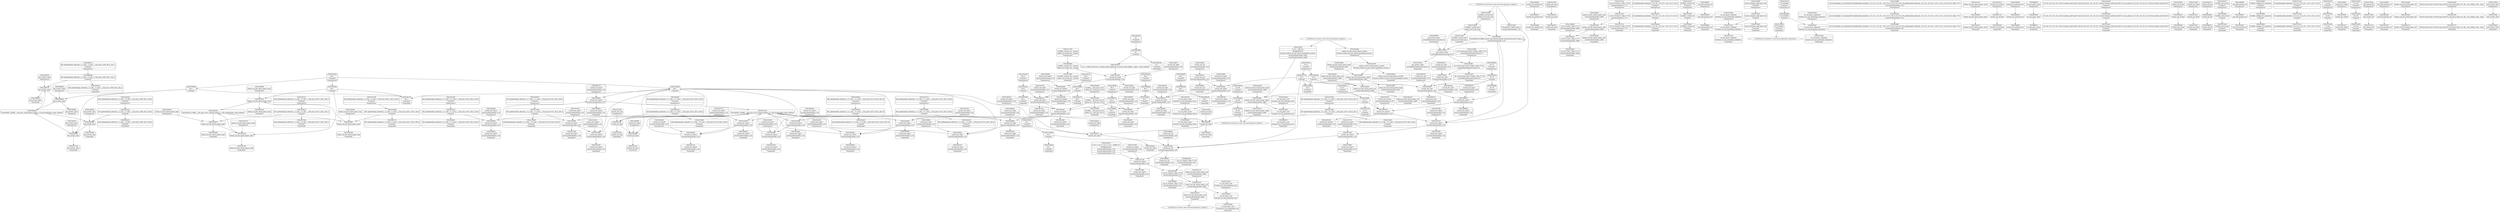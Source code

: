 digraph {
	CE0x5398770 [shape=record,shape=Mrecord,label="{CE0x5398770|get_current:_tmp2}"]
	CE0x536b8e0 [shape=record,shape=Mrecord,label="{CE0x536b8e0|current_sid:_tmp16|security/selinux/hooks.c,218|*SummSink*}"]
	CE0x534d0b0 [shape=record,shape=Mrecord,label="{CE0x534d0b0|GLOBAL:_current_sid.__warned|Global_var:current_sid.__warned}"]
	CE0x5366f10 [shape=record,shape=Mrecord,label="{CE0x5366f10|current_sid:_land.lhs.true}"]
	CE0x5352180 [shape=record,shape=Mrecord,label="{CE0x5352180|current_sid:_entry|*SummSource*}"]
	CE0x5370a10 [shape=record,shape=Mrecord,label="{CE0x5370a10|_ret_%struct.task_struct*_%tmp4,_!dbg_!27714|./arch/x86/include/asm/current.h,14|*SummSink*}"]
	CE0x534a610 [shape=record,shape=Mrecord,label="{CE0x534a610|selinux_tun_dev_attach_queue:_tmp2}"]
	CE0x534acd0 [shape=record,shape=Mrecord,label="{CE0x534acd0|selinux_tun_dev_attach_queue:_call1|security/selinux/hooks.c,4669|*SummSink*}"]
	CE0x53672d0 [shape=record,shape=Mrecord,label="{CE0x53672d0|current_sid:_tmp9|security/selinux/hooks.c,218|*SummSink*}"]
	CE0x537c3a0 [shape=record,shape=Mrecord,label="{CE0x537c3a0|_ret_i32_%retval.0,_!dbg_!27728|security/selinux/avc.c,775}"]
	CE0x5370380 [shape=record,shape=Mrecord,label="{CE0x5370380|current_sid:_call4|security/selinux/hooks.c,218}"]
	CE0x535fa10 [shape=record,shape=Mrecord,label="{CE0x535fa10|i8*_getelementptr_inbounds_(_25_x_i8_,_25_x_i8_*_.str3,_i32_0,_i32_0)|*Constant*}"]
	CE0x5342c60 [shape=record,shape=Mrecord,label="{CE0x5342c60|GLOBAL:_current_sid|*Constant*}"]
	CE0x534aea0 [shape=record,shape=Mrecord,label="{CE0x534aea0|current_sid:_tmp10|security/selinux/hooks.c,218}"]
	CE0x5380d10 [shape=record,shape=Mrecord,label="{CE0x5380d10|avc_has_perm:_tclass|Function::avc_has_perm&Arg::tclass::|*SummSink*}"]
	CE0x535e9a0 [shape=record,shape=Mrecord,label="{CE0x535e9a0|current_sid:_tobool|security/selinux/hooks.c,218|*SummSource*}"]
	CE0x53b8c10 [shape=record,shape=Mrecord,label="{CE0x53b8c10|i64*_getelementptr_inbounds_(_2_x_i64_,_2_x_i64_*___llvm_gcov_ctr98,_i64_0,_i64_1)|*Constant*|*SummSource*}"]
	CE0x535ba60 [shape=record,shape=Mrecord,label="{CE0x535ba60|i64*_getelementptr_inbounds_(_11_x_i64_,_11_x_i64_*___llvm_gcov_ctr125,_i64_0,_i64_10)|*Constant*|*SummSource*}"]
	CE0x5396f30 [shape=record,shape=Mrecord,label="{CE0x5396f30|_call_void_mcount()_#3|*SummSource*}"]
	CE0x5344400 [shape=record,shape=Mrecord,label="{CE0x5344400|selinux_tun_dev_attach_queue:_sid|security/selinux/hooks.c,4669}"]
	CE0x53727d0 [shape=record,shape=Mrecord,label="{CE0x53727d0|get_current:_tmp1|*SummSink*}"]
	CE0x5398850 [shape=record,shape=Mrecord,label="{CE0x5398850|get_current:_tmp2|*SummSink*}"]
	CE0x5345460 [shape=record,shape=Mrecord,label="{CE0x5345460|selinux_tun_dev_attach_queue:_tmp4|security/selinux/hooks.c,4667}"]
	CE0x5345600 [shape=record,shape=Mrecord,label="{CE0x5345600|i64*_getelementptr_inbounds_(_11_x_i64_,_11_x_i64_*___llvm_gcov_ctr125,_i64_0,_i64_0)|*Constant*|*SummSink*}"]
	CE0x537fbc0 [shape=record,shape=Mrecord,label="{CE0x537fbc0|%struct.common_audit_data*_null|*Constant*}"]
	CE0x534edd0 [shape=record,shape=Mrecord,label="{CE0x534edd0|current_sid:_tmp13|security/selinux/hooks.c,218}"]
	CE0x53bc030 [shape=record,shape=Mrecord,label="{CE0x53bc030|get_current:_tmp|*SummSource*}"]
	CE0x534abf0 [shape=record,shape=Mrecord,label="{CE0x534abf0|selinux_tun_dev_attach_queue:_call1|security/selinux/hooks.c,4669|*SummSource*}"]
	CE0x5376e20 [shape=record,shape=Mrecord,label="{CE0x5376e20|i32_1|*Constant*|*SummSink*}"]
	"CONST[source:0(mediator),value:2(dynamic)][purpose:{object}]"
	CE0x535c2a0 [shape=record,shape=Mrecord,label="{CE0x535c2a0|current_sid:_tmp20|security/selinux/hooks.c,218|*SummSink*}"]
	CE0x5346d50 [shape=record,shape=Mrecord,label="{CE0x5346d50|current_sid:_tmp12|security/selinux/hooks.c,218|*SummSink*}"]
	CE0x537fa70 [shape=record,shape=Mrecord,label="{CE0x537fa70|i32_4194304|*Constant*|*SummSource*}"]
	CE0x534fc90 [shape=record,shape=Mrecord,label="{CE0x534fc90|get_current:_tmp1}"]
	CE0x534dff0 [shape=record,shape=Mrecord,label="{CE0x534dff0|_call_void_lockdep_rcu_suspicious(i8*_getelementptr_inbounds_(_25_x_i8_,_25_x_i8_*_.str3,_i32_0,_i32_0),_i32_218,_i8*_getelementptr_inbounds_(_45_x_i8_,_45_x_i8_*_.str12,_i32_0,_i32_0))_#10,_!dbg_!27727|security/selinux/hooks.c,218|*SummSink*}"]
	CE0x534ee40 [shape=record,shape=Mrecord,label="{CE0x534ee40|current_sid:_tmp13|security/selinux/hooks.c,218|*SummSource*}"]
	CE0x5340b00 [shape=record,shape=Mrecord,label="{CE0x5340b00|selinux_tun_dev_attach_queue:_entry}"]
	CE0x53664e0 [shape=record,shape=Mrecord,label="{CE0x53664e0|i64_2|*Constant*}"]
	CE0x53500b0 [shape=record,shape=Mrecord,label="{CE0x53500b0|get_current:_tmp|*SummSink*}"]
	CE0x5362b20 [shape=record,shape=Mrecord,label="{CE0x5362b20|i8_1|*Constant*|*SummSource*}"]
	CE0x534a950 [shape=record,shape=Mrecord,label="{CE0x534a950|current_sid:_tmp8|security/selinux/hooks.c,218|*SummSink*}"]
	CE0x53830d0 [shape=record,shape=Mrecord,label="{CE0x53830d0|current_sid:_do.body|*SummSink*}"]
	CE0x5360c90 [shape=record,shape=Mrecord,label="{CE0x5360c90|current_sid:_tobool1|security/selinux/hooks.c,218|*SummSink*}"]
	CE0x536a2c0 [shape=record,shape=Mrecord,label="{CE0x536a2c0|i64_4|*Constant*}"]
	"CONST[source:2(external),value:2(dynamic)][purpose:{subject}]"
	CE0x534e740 [shape=record,shape=Mrecord,label="{CE0x534e740|selinux_tun_dev_attach_queue:_tmp3|*SummSource*}"]
	"CONST[source:1(input),value:2(dynamic)][purpose:{subject}]"
	CE0x5348d40 [shape=record,shape=Mrecord,label="{CE0x5348d40|current_sid:_tmp15|security/selinux/hooks.c,218}"]
	CE0x5366d50 [shape=record,shape=Mrecord,label="{CE0x5366d50|current_sid:_land.lhs.true2|*SummSource*}"]
	CE0x5344c40 [shape=record,shape=Mrecord,label="{CE0x5344c40|COLLAPSED:_GCMRE___llvm_gcov_ctr411_internal_global_2_x_i64_zeroinitializer:_elem_0:default:}"]
	CE0x535dea0 [shape=record,shape=Mrecord,label="{CE0x535dea0|i8*_getelementptr_inbounds_(_25_x_i8_,_25_x_i8_*_.str3,_i32_0,_i32_0)|*Constant*|*SummSink*}"]
	CE0x6ffe600 [shape=record,shape=Mrecord,label="{CE0x6ffe600|avc_has_perm:_entry|*SummSource*}"]
	"CONST[source:1(input),value:2(dynamic)][purpose:{object}]"
	CE0x536ed00 [shape=record,shape=Mrecord,label="{CE0x536ed00|current_sid:_tmp4|security/selinux/hooks.c,218|*SummSink*}"]
	CE0x534ac60 [shape=record,shape=Mrecord,label="{CE0x534ac60|i32_(i32,_i32,_i16,_i32,_%struct.common_audit_data*)*_bitcast_(i32_(i32,_i32,_i16,_i32,_%struct.common_audit_data.495*)*_avc_has_perm_to_i32_(i32,_i32,_i16,_i32,_%struct.common_audit_data*)*)|*Constant*}"]
	CE0x5383010 [shape=record,shape=Mrecord,label="{CE0x5383010|current_sid:_do.body|*SummSource*}"]
	CE0x536fe60 [shape=record,shape=Mrecord,label="{CE0x536fe60|current_sid:_tmp5|security/selinux/hooks.c,218}"]
	CE0x5347d30 [shape=record,shape=Mrecord,label="{CE0x5347d30|current_sid:_tmp|*SummSource*}"]
	CE0x536ea80 [shape=record,shape=Mrecord,label="{CE0x536ea80|i64_2|*Constant*|*SummSource*}"]
	CE0x5369740 [shape=record,shape=Mrecord,label="{CE0x5369740|current_sid:_cred|security/selinux/hooks.c,218|*SummSource*}"]
	CE0x5384220 [shape=record,shape=Mrecord,label="{CE0x5384220|current_sid:_do.end}"]
	CE0x5350520 [shape=record,shape=Mrecord,label="{CE0x5350520|i64*_getelementptr_inbounds_(_2_x_i64_,_2_x_i64_*___llvm_gcov_ctr98,_i64_0,_i64_1)|*Constant*|*SummSink*}"]
	CE0x5371f50 [shape=record,shape=Mrecord,label="{CE0x5371f50|current_sid:_if.end|*SummSink*}"]
	CE0x5368e80 [shape=record,shape=Mrecord,label="{CE0x5368e80|get_current:_tmp3}"]
	CE0x536a1c0 [shape=record,shape=Mrecord,label="{CE0x536a1c0|i64_5|*Constant*|*SummSource*}"]
	CE0x5347390 [shape=record,shape=Mrecord,label="{CE0x5347390|i64*_getelementptr_inbounds_(_2_x_i64_,_2_x_i64_*___llvm_gcov_ctr411,_i64_0,_i64_0)|*Constant*|*SummSource*}"]
	CE0x5355510 [shape=record,shape=Mrecord,label="{CE0x5355510|i64*_getelementptr_inbounds_(_11_x_i64_,_11_x_i64_*___llvm_gcov_ctr125,_i64_0,_i64_8)|*Constant*}"]
	CE0x536b640 [shape=record,shape=Mrecord,label="{CE0x536b640|current_sid:_tmp16|security/selinux/hooks.c,218}"]
	CE0x5370900 [shape=record,shape=Mrecord,label="{CE0x5370900|_ret_%struct.task_struct*_%tmp4,_!dbg_!27714|./arch/x86/include/asm/current.h,14}"]
	CE0x53637d0 [shape=record,shape=Mrecord,label="{CE0x53637d0|current_sid:_tmp11|security/selinux/hooks.c,218|*SummSource*}"]
	CE0x53bbe40 [shape=record,shape=Mrecord,label="{CE0x53bbe40|COLLAPSED:_GCMRE___llvm_gcov_ctr98_internal_global_2_x_i64_zeroinitializer:_elem_0:default:}"]
	CE0x536b410 [shape=record,shape=Mrecord,label="{CE0x536b410|i8*_getelementptr_inbounds_(_25_x_i8_,_25_x_i8_*_.str3,_i32_0,_i32_0)|*Constant*|*SummSource*}"]
	CE0x5371ee0 [shape=record,shape=Mrecord,label="{CE0x5371ee0|current_sid:_if.end|*SummSource*}"]
	CE0x5347110 [shape=record,shape=Mrecord,label="{CE0x5347110|i64*_getelementptr_inbounds_(_11_x_i64_,_11_x_i64_*___llvm_gcov_ctr125,_i64_0,_i64_6)|*Constant*|*SummSource*}"]
	CE0x534b020 [shape=record,shape=Mrecord,label="{CE0x534b020|current_sid:_tmp10|security/selinux/hooks.c,218|*SummSource*}"]
	CE0x5355f30 [shape=record,shape=Mrecord,label="{CE0x5355f30|i64*_getelementptr_inbounds_(_11_x_i64_,_11_x_i64_*___llvm_gcov_ctr125,_i64_0,_i64_1)|*Constant*|*SummSink*}"]
	CE0x537d690 [shape=record,shape=Mrecord,label="{CE0x537d690|%struct.common_audit_data*_null|*Constant*|*SummSource*}"]
	CE0x5364620 [shape=record,shape=Mrecord,label="{CE0x5364620|current_sid:_bb|*SummSink*}"]
	CE0x5370440 [shape=record,shape=Mrecord,label="{CE0x5370440|GLOBAL:_get_current|*Constant*|*SummSink*}"]
	CE0x53610c0 [shape=record,shape=Mrecord,label="{CE0x53610c0|_call_void_mcount()_#3|*SummSink*}"]
	CE0x5356c50 [shape=record,shape=Mrecord,label="{CE0x5356c50|current_sid:_tmp6|security/selinux/hooks.c,218|*SummSink*}"]
	CE0x535f8d0 [shape=record,shape=Mrecord,label="{CE0x535f8d0|GLOBAL:_lockdep_rcu_suspicious|*Constant*|*SummSource*}"]
	CE0x535b460 [shape=record,shape=Mrecord,label="{CE0x535b460|GLOBAL:___llvm_gcov_ctr125|Global_var:__llvm_gcov_ctr125|*SummSource*}"]
	CE0x536abf0 [shape=record,shape=Mrecord,label="{CE0x536abf0|GLOBAL:_get_current|*Constant*}"]
	CE0x53476e0 [shape=record,shape=Mrecord,label="{CE0x53476e0|i64*_getelementptr_inbounds_(_2_x_i64_,_2_x_i64_*___llvm_gcov_ctr411,_i64_0,_i64_1)|*Constant*|*SummSink*}"]
	CE0x5350d70 [shape=record,shape=Mrecord,label="{CE0x5350d70|i64*_getelementptr_inbounds_(_11_x_i64_,_11_x_i64_*___llvm_gcov_ctr125,_i64_0,_i64_9)|*Constant*|*SummSource*}"]
	CE0x533df00 [shape=record,shape=Mrecord,label="{CE0x533df00|selinux_tun_dev_attach_queue:_tmp}"]
	CE0x5371da0 [shape=record,shape=Mrecord,label="{CE0x5371da0|GLOBAL:_current_task|Global_var:current_task|*SummSink*}"]
	CE0x5343380 [shape=record,shape=Mrecord,label="{CE0x5343380|selinux_tun_dev_attach_queue:_tmp|*SummSink*}"]
	CE0x534b420 [shape=record,shape=Mrecord,label="{CE0x534b420|_ret_i32_%call1,_!dbg_!27717|security/selinux/hooks.c,4669}"]
	CE0x5347a50 [shape=record,shape=Mrecord,label="{CE0x5347a50|selinux_tun_dev_attach_queue:_entry|*SummSource*}"]
	CE0x534c5f0 [shape=record,shape=Mrecord,label="{CE0x534c5f0|0:_i32,_:_CRE_0,4_|*MultipleSource*|Function::selinux_tun_dev_attach_queue&Arg::security::|security/selinux/hooks.c,4667|security/selinux/hooks.c,4669}"]
	CE0x535e8e0 [shape=record,shape=Mrecord,label="{CE0x535e8e0|current_sid:_call|security/selinux/hooks.c,218|*SummSource*}"]
	CE0x5356f40 [shape=record,shape=Mrecord,label="{CE0x5356f40|current_sid:_tmp7|security/selinux/hooks.c,218|*SummSource*}"]
	CE0x535be90 [shape=record,shape=Mrecord,label="{CE0x535be90|current_sid:_tmp20|security/selinux/hooks.c,218|*SummSource*}"]
	CE0x5368ef0 [shape=record,shape=Mrecord,label="{CE0x5368ef0|get_current:_tmp3|*SummSource*}"]
	CE0x5344da0 [shape=record,shape=Mrecord,label="{CE0x5344da0|selinux_tun_dev_attach_queue:_tmp5|security/selinux/hooks.c,4669|*SummSource*}"]
	CE0x5353b90 [shape=record,shape=Mrecord,label="{CE0x5353b90|current_sid:_tmp18|security/selinux/hooks.c,218}"]
	CE0x53448d0 [shape=record,shape=Mrecord,label="{CE0x53448d0|selinux_tun_dev_attach_queue:_tmp1|*SummSource*}"]
	CE0x534eaf0 [shape=record,shape=Mrecord,label="{CE0x534eaf0|i64*_getelementptr_inbounds_(_11_x_i64_,_11_x_i64_*___llvm_gcov_ctr125,_i64_0,_i64_0)|*Constant*|*SummSource*}"]
	CE0x5362c90 [shape=record,shape=Mrecord,label="{CE0x5362c90|i8_1|*Constant*|*SummSink*}"]
	CE0x5355cc0 [shape=record,shape=Mrecord,label="{CE0x5355cc0|current_sid:_tmp1|*SummSink*}"]
	CE0x5372aa0 [shape=record,shape=Mrecord,label="{CE0x5372aa0|i8*_getelementptr_inbounds_(_45_x_i8_,_45_x_i8_*_.str12,_i32_0,_i32_0)|*Constant*|*SummSource*}"]
	CE0x535ab70 [shape=record,shape=Mrecord,label="{CE0x535ab70|current_sid:_tmp8|security/selinux/hooks.c,218|*SummSource*}"]
	CE0x534b220 [shape=record,shape=Mrecord,label="{CE0x534b220|selinux_tun_dev_attach_queue:_sid|security/selinux/hooks.c,4669|*SummSink*}"]
	CE0x5342710 [shape=record,shape=Mrecord,label="{CE0x5342710|i64*_getelementptr_inbounds_(_2_x_i64_,_2_x_i64_*___llvm_gcov_ctr411,_i64_0,_i64_0)|*Constant*|*SummSink*}"]
	CE0x5355360 [shape=record,shape=Mrecord,label="{CE0x5355360|i1_true|*Constant*|*SummSink*}"]
	CE0x537c410 [shape=record,shape=Mrecord,label="{CE0x537c410|avc_has_perm:_auditdata|Function::avc_has_perm&Arg::auditdata::}"]
	CE0x534c8d0 [shape=record,shape=Mrecord,label="{CE0x534c8d0|current_sid:_tmp10|security/selinux/hooks.c,218|*SummSink*}"]
	CE0x5344140 [shape=record,shape=Mrecord,label="{CE0x5344140|selinux_tun_dev_attach_queue:_tmp1|*SummSink*}"]
	CE0x535f960 [shape=record,shape=Mrecord,label="{CE0x535f960|GLOBAL:_lockdep_rcu_suspicious|*Constant*|*SummSink*}"]
	CE0x533d430 [shape=record,shape=Mrecord,label="{CE0x533d430|i32_0|*Constant*|*SummSink*}"]
	CE0x53458d0 [shape=record,shape=Mrecord,label="{CE0x53458d0|current_sid:_tmp1}"]
	CE0x537d5b0 [shape=record,shape=Mrecord,label="{CE0x537d5b0|avc_has_perm:_requested|Function::avc_has_perm&Arg::requested::|*SummSink*}"]
	CE0x5366400 [shape=record,shape=Mrecord,label="{CE0x5366400|i64_3|*Constant*|*SummSource*}"]
	CE0x534b490 [shape=record,shape=Mrecord,label="{CE0x534b490|_ret_i32_%call1,_!dbg_!27717|security/selinux/hooks.c,4669|*SummSource*}"]
	CE0x5360a80 [shape=record,shape=Mrecord,label="{CE0x5360a80|current_sid:_tobool1|security/selinux/hooks.c,218}"]
	CE0x5365230 [shape=record,shape=Mrecord,label="{CE0x5365230|current_sid:_security|security/selinux/hooks.c,218}"]
	CE0x537b2e0 [shape=record,shape=Mrecord,label="{CE0x537b2e0|_ret_i32_%retval.0,_!dbg_!27728|security/selinux/avc.c,775|*SummSource*}"]
	CE0x5349390 [shape=record,shape=Mrecord,label="{CE0x5349390|selinux_tun_dev_attach_queue:_tmp2|*SummSink*}"]
	CE0x536a3c0 [shape=record,shape=Mrecord,label="{CE0x536a3c0|current_sid:_tmp9|security/selinux/hooks.c,218}"]
	CE0x5343b10 [shape=record,shape=Mrecord,label="{CE0x5343b10|i64*_getelementptr_inbounds_(_2_x_i64_,_2_x_i64_*___llvm_gcov_ctr411,_i64_0,_i64_1)|*Constant*}"]
	CE0x5361810 [shape=record,shape=Mrecord,label="{CE0x5361810|0:_i32,_4:_i32,_8:_i32,_12:_i32,_:_CMRE_4,8_|*MultipleSource*|security/selinux/hooks.c,218|security/selinux/hooks.c,218|security/selinux/hooks.c,220}"]
	CE0x535f680 [shape=record,shape=Mrecord,label="{CE0x535f680|GLOBAL:_lockdep_rcu_suspicious|*Constant*}"]
	CE0x534f3c0 [shape=record,shape=Mrecord,label="{CE0x534f3c0|get_current:_tmp1|*SummSource*}"]
	CE0x53661f0 [shape=record,shape=Mrecord,label="{CE0x53661f0|current_sid:_tobool|security/selinux/hooks.c,218|*SummSink*}"]
	CE0x537b190 [shape=record,shape=Mrecord,label="{CE0x537b190|avc_has_perm:_auditdata|Function::avc_has_perm&Arg::auditdata::|*SummSink*}"]
	CE0x53627b0 [shape=record,shape=Mrecord,label="{CE0x53627b0|current_sid:_if.then|*SummSink*}"]
	CE0x535bcf0 [shape=record,shape=Mrecord,label="{CE0x535bcf0|current_sid:_tmp20|security/selinux/hooks.c,218}"]
	CE0x5348db0 [shape=record,shape=Mrecord,label="{CE0x5348db0|current_sid:_tmp15|security/selinux/hooks.c,218|*SummSource*}"]
	CE0x536a0b0 [shape=record,shape=Mrecord,label="{CE0x536a0b0|i64_5|*Constant*}"]
	CE0x536ad70 [shape=record,shape=Mrecord,label="{CE0x536ad70|GLOBAL:_get_current|*Constant*|*SummSource*}"]
	CE0x5345500 [shape=record,shape=Mrecord,label="{CE0x5345500|current_sid:_if.then}"]
	CE0x535ce90 [shape=record,shape=Mrecord,label="{CE0x535ce90|current_sid:_tmp14|security/selinux/hooks.c,218}"]
	CE0x5399090 [shape=record,shape=Mrecord,label="{CE0x5399090|get_current:_tmp4|./arch/x86/include/asm/current.h,14|*SummSource*}"]
	CE0x535e240 [shape=record,shape=Mrecord,label="{CE0x535e240|i32_218|*Constant*|*SummSource*}"]
	CE0x53542f0 [shape=record,shape=Mrecord,label="{CE0x53542f0|i64*_getelementptr_inbounds_(_11_x_i64_,_11_x_i64_*___llvm_gcov_ctr125,_i64_0,_i64_10)|*Constant*}"]
	CE0x5376c80 [shape=record,shape=Mrecord,label="{CE0x5376c80|i32_1|*Constant*|*SummSource*}"]
	CE0x535e0a0 [shape=record,shape=Mrecord,label="{CE0x535e0a0|i32_218|*Constant*}"]
	CE0x5363ab0 [shape=record,shape=Mrecord,label="{CE0x5363ab0|current_sid:_tmp12|security/selinux/hooks.c,218}"]
	CE0x5342a50 [shape=record,shape=Mrecord,label="{CE0x5342a50|GLOBAL:_current_sid|*Constant*|*SummSource*}"]
	CE0x5348a40 [shape=record,shape=Mrecord,label="{CE0x5348a40|selinux_tun_dev_attach_queue:_sid|security/selinux/hooks.c,4669|*SummSource*}"]
	CE0x5364a70 [shape=record,shape=Mrecord,label="{CE0x5364a70|current_sid:_tmp21|security/selinux/hooks.c,218|*SummSource*}"]
	CE0x53474d0 [shape=record,shape=Mrecord,label="{CE0x53474d0|selinux_tun_dev_attach_queue:_call1|security/selinux/hooks.c,4669}"]
	CE0x69feb70 [shape=record,shape=Mrecord,label="{CE0x69feb70|avc_has_perm:_tsid|Function::avc_has_perm&Arg::tsid::|*SummSink*}"]
	CE0x5352b70 [shape=record,shape=Mrecord,label="{CE0x5352b70|current_sid:_if.end}"]
	CE0x5356dc0 [shape=record,shape=Mrecord,label="{CE0x5356dc0|current_sid:_tmp7|security/selinux/hooks.c,218}"]
	CE0x53425b0 [shape=record,shape=Mrecord,label="{CE0x53425b0|i64_1|*Constant*}"]
	CE0x5342850 [shape=record,shape=Mrecord,label="{CE0x5342850|selinux_tun_dev_attach_queue:_security|Function::selinux_tun_dev_attach_queue&Arg::security::|*SummSource*}"]
	CE0x53736c0 [shape=record,shape=Mrecord,label="{CE0x53736c0|get_current:_bb|*SummSource*}"]
	CE0x534fa80 [shape=record,shape=Mrecord,label="{CE0x534fa80|_ret_i32_%tmp24,_!dbg_!27742|security/selinux/hooks.c,220|*SummSink*}"]
	CE0x5342e70 [shape=record,shape=Mrecord,label="{CE0x5342e70|selinux_tun_dev_attach_queue:_entry|*SummSink*}"]
	CE0x5375fa0 [shape=record,shape=Mrecord,label="{CE0x5375fa0|COLLAPSED:_CMRE:_elem_0::|security/selinux/hooks.c,218}"]
	CE0x5355e90 [shape=record,shape=Mrecord,label="{CE0x5355e90|i64*_getelementptr_inbounds_(_11_x_i64_,_11_x_i64_*___llvm_gcov_ctr125,_i64_0,_i64_1)|*Constant*|*SummSource*}"]
	CE0x5369af0 [shape=record,shape=Mrecord,label="{CE0x5369af0|COLLAPSED:_GCMRE_current_task_external_global_%struct.task_struct*:_elem_0::|security/selinux/hooks.c,218}"]
	CE0x5362f40 [shape=record,shape=Mrecord,label="{CE0x5362f40|_call_void_lockdep_rcu_suspicious(i8*_getelementptr_inbounds_(_25_x_i8_,_25_x_i8_*_.str3,_i32_0,_i32_0),_i32_218,_i8*_getelementptr_inbounds_(_45_x_i8_,_45_x_i8_*_.str12,_i32_0,_i32_0))_#10,_!dbg_!27727|security/selinux/hooks.c,218}"]
	CE0x533d570 [shape=record,shape=Mrecord,label="{CE0x533d570|selinux_tun_dev_attach_queue:_call|security/selinux/hooks.c,4669|*SummSink*}"]
	CE0x5367e00 [shape=record,shape=Mrecord,label="{CE0x5367e00|current_sid:_sid|security/selinux/hooks.c,220}"]
	CE0x5343dd0 [shape=record,shape=Mrecord,label="{CE0x5343dd0|i64*_getelementptr_inbounds_(_2_x_i64_,_2_x_i64_*___llvm_gcov_ctr411,_i64_0,_i64_0)|*Constant*}"]
	CE0x5358cb0 [shape=record,shape=Mrecord,label="{CE0x5358cb0|current_sid:_tmp3|*SummSource*}"]
	CE0x53529d0 [shape=record,shape=Mrecord,label="{CE0x53529d0|current_sid:_tobool|security/selinux/hooks.c,218}"]
	CE0x5347cc0 [shape=record,shape=Mrecord,label="{CE0x5347cc0|current_sid:_tmp}"]
	CE0x534ec00 [shape=record,shape=Mrecord,label="{CE0x534ec00|i64*_getelementptr_inbounds_(_11_x_i64_,_11_x_i64_*___llvm_gcov_ctr125,_i64_0,_i64_6)|*Constant*|*SummSink*}"]
	CE0x534be50 [shape=record,shape=Mrecord,label="{CE0x534be50|i64*_getelementptr_inbounds_(_2_x_i64_,_2_x_i64_*___llvm_gcov_ctr98,_i64_0,_i64_0)|*Constant*|*SummSink*}"]
	CE0x72c4a10 [shape=record,shape=Mrecord,label="{CE0x72c4a10|i32_(i32,_i32,_i16,_i32,_%struct.common_audit_data*)*_bitcast_(i32_(i32,_i32,_i16,_i32,_%struct.common_audit_data.495*)*_avc_has_perm_to_i32_(i32,_i32,_i16,_i32,_%struct.common_audit_data*)*)|*Constant*|*SummSink*}"]
	CE0x536fc80 [shape=record,shape=Mrecord,label="{CE0x536fc80|i64_0|*Constant*|*SummSource*}"]
	CE0x5371760 [shape=record,shape=Mrecord,label="{CE0x5371760|GLOBAL:_current_sid.__warned|Global_var:current_sid.__warned|*SummSource*}"]
	CE0x534ce20 [shape=record,shape=Mrecord,label="{CE0x534ce20|current_sid:_tmp7|security/selinux/hooks.c,218|*SummSink*}"]
	CE0x536a7e0 [shape=record,shape=Mrecord,label="{CE0x536a7e0|current_sid:_call4|security/selinux/hooks.c,218|*SummSource*}"]
	CE0x53695d0 [shape=record,shape=Mrecord,label="{CE0x53695d0|current_sid:_cred|security/selinux/hooks.c,218}"]
	CE0x536eaf0 [shape=record,shape=Mrecord,label="{CE0x536eaf0|i64_2|*Constant*|*SummSink*}"]
	CE0x5347e30 [shape=record,shape=Mrecord,label="{CE0x5347e30|COLLAPSED:_GCMRE___llvm_gcov_ctr125_internal_global_11_x_i64_zeroinitializer:_elem_0:default:}"]
	CE0x5356110 [shape=record,shape=Mrecord,label="{CE0x5356110|i32_0|*Constant*|*SummSource*}"]
	CE0x5376b00 [shape=record,shape=Mrecord,label="{CE0x5376b00|i32_1|*Constant*}"]
	CE0x5373e00 [shape=record,shape=Mrecord,label="{CE0x5373e00|get_current:_tmp4|./arch/x86/include/asm/current.h,14}"]
	CE0x5340560 [shape=record,shape=Mrecord,label="{CE0x5340560|selinux_tun_dev_attach_queue:_tmp2|*SummSource*}"]
	CE0x5369640 [shape=record,shape=Mrecord,label="{CE0x5369640|current_sid:_sid|security/selinux/hooks.c,220|*SummSink*}"]
	CE0x5373290 [shape=record,shape=Mrecord,label="{CE0x5373290|current_sid:_tmp24|security/selinux/hooks.c,220|*SummSource*}"]
	CE0x53504b0 [shape=record,shape=Mrecord,label="{CE0x53504b0|selinux_tun_dev_attach_queue:_tmp4|security/selinux/hooks.c,4667|*SummSink*}"]
	CE0x5373380 [shape=record,shape=Mrecord,label="{CE0x5373380|current_sid:_tmp24|security/selinux/hooks.c,220|*SummSink*}"]
	CE0x5358c10 [shape=record,shape=Mrecord,label="{CE0x5358c10|current_sid:_tmp3}"]
	CE0x5376290 [shape=record,shape=Mrecord,label="{CE0x5376290|current_sid:_tmp22|security/selinux/hooks.c,218|*SummSource*}"]
	CE0x535d530 [shape=record,shape=Mrecord,label="{CE0x535d530|_call_void_mcount()_#3|*SummSink*}"]
	CE0x5376120 [shape=record,shape=Mrecord,label="{CE0x5376120|current_sid:_tmp22|security/selinux/hooks.c,218}"]
	CE0x53a4de0 [shape=record,shape=Mrecord,label="{CE0x53a4de0|i64*_getelementptr_inbounds_(_2_x_i64_,_2_x_i64_*___llvm_gcov_ctr98,_i64_0,_i64_0)|*Constant*|*SummSource*}"]
	CE0x536a540 [shape=record,shape=Mrecord,label="{CE0x536a540|_ret_i32_%tmp24,_!dbg_!27742|security/selinux/hooks.c,220}"]
	CE0x533de50 [shape=record,shape=Mrecord,label="{CE0x533de50|avc_has_perm:_requested|Function::avc_has_perm&Arg::requested::|*SummSource*}"]
	CE0x5380d80 [shape=record,shape=Mrecord,label="{CE0x5380d80|i32_4194304|*Constant*}"]
	CE0x53408a0 [shape=record,shape=Mrecord,label="{CE0x53408a0|selinux_tun_dev_attach_queue:_security|Function::selinux_tun_dev_attach_queue&Arg::security::|*SummSink*}"]
	CE0x5345110 [shape=record,shape=Mrecord,label="{CE0x5345110|i64*_getelementptr_inbounds_(_2_x_i64_,_2_x_i64_*___llvm_gcov_ctr411,_i64_0,_i64_1)|*Constant*|*SummSource*}"]
	CE0x536fb70 [shape=record,shape=Mrecord,label="{CE0x536fb70|i64_0|*Constant*}"]
	CE0x53512f0 [shape=record,shape=Mrecord,label="{CE0x53512f0|current_sid:_tmp17|security/selinux/hooks.c,218|*SummSource*}"]
	CE0x5371bd0 [shape=record,shape=Mrecord,label="{CE0x5371bd0|GLOBAL:_current_task|Global_var:current_task|*SummSource*}"]
	CE0x534d190 [shape=record,shape=Mrecord,label="{CE0x534d190|current_sid:_entry}"]
	CE0x535b2b0 [shape=record,shape=Mrecord,label="{CE0x535b2b0|GLOBAL:___llvm_gcov_ctr125|Global_var:__llvm_gcov_ctr125}"]
	CE0x533d380 [shape=record,shape=Mrecord,label="{CE0x533d380|selinux_tun_dev_attach_queue:_tmp|*SummSource*}"]
	CE0x535ac70 [shape=record,shape=Mrecord,label="{CE0x535ac70|i64_5|*Constant*|*SummSink*}"]
	CE0x53488b0 [shape=record,shape=Mrecord,label="{CE0x53488b0|current_sid:_tmp6|security/selinux/hooks.c,218}"]
	CE0x5344770 [shape=record,shape=Mrecord,label="{CE0x5344770|selinux_tun_dev_attach_queue:_bb|*SummSink*}"]
	CE0x5381fe0 [shape=record,shape=Mrecord,label="{CE0x5381fe0|avc_has_perm:_tclass|Function::avc_has_perm&Arg::tclass::}"]
	CE0x5366180 [shape=record,shape=Mrecord,label="{CE0x5366180|i64_3|*Constant*|*SummSink*}"]
	CE0x5376390 [shape=record,shape=Mrecord,label="{CE0x5376390|current_sid:_tmp22|security/selinux/hooks.c,218|*SummSink*}"]
	CE0x5373590 [shape=record,shape=Mrecord,label="{CE0x5373590|get_current:_bb}"]
	CE0x5343fe0 [shape=record,shape=Mrecord,label="{CE0x5343fe0|GLOBAL:_current_sid|*Constant*|*SummSink*}"]
	CE0x5351c70 [shape=record,shape=Mrecord,label="{CE0x5351c70|selinux_tun_dev_attach_queue:_call|security/selinux/hooks.c,4669|*SummSource*}"]
	CE0x5342240 [shape=record,shape=Mrecord,label="{CE0x5342240|i64_1|*Constant*|*SummSource*}"]
	CE0x5364440 [shape=record,shape=Mrecord,label="{CE0x5364440|current_sid:_bb}"]
	CE0x53524b0 [shape=record,shape=Mrecord,label="{CE0x53524b0|avc_has_perm:_auditdata|Function::avc_has_perm&Arg::auditdata::|*SummSource*}"]
	CE0x5364f20 [shape=record,shape=Mrecord,label="{CE0x5364f20|i32_22|*Constant*|*SummSource*}"]
	CE0x53555d0 [shape=record,shape=Mrecord,label="{CE0x53555d0|i64*_getelementptr_inbounds_(_11_x_i64_,_11_x_i64_*___llvm_gcov_ctr125,_i64_0,_i64_8)|*Constant*|*SummSource*}"]
	CE0x5361360 [shape=record,shape=Mrecord,label="{CE0x5361360|%struct.task_struct*_(%struct.task_struct**)*_asm_movq_%gs:$_1:P_,$0_,_r,im,_dirflag_,_fpsr_,_flags_}"]
	CE0x5355fa0 [shape=record,shape=Mrecord,label="{CE0x5355fa0|current_sid:_tmp2|*SummSource*}"]
	CE0x5352720 [shape=record,shape=Mrecord,label="{CE0x5352720|i32_0|*Constant*}"]
	CE0x534b710 [shape=record,shape=Mrecord,label="{CE0x534b710|i64_1|*Constant*|*SummSink*}"]
	CE0x5381f70 [shape=record,shape=Mrecord,label="{CE0x5381f70|i16_49|*Constant*|*SummSink*}"]
	CE0x6856630 [shape=record,shape=Mrecord,label="{CE0x6856630|_ret_i32_%tmp24,_!dbg_!27742|security/selinux/hooks.c,220|*SummSource*}"]
	CE0x535d840 [shape=record,shape=Mrecord,label="{CE0x535d840|_call_void_mcount()_#3|*SummSource*}"]
	CE0x5365360 [shape=record,shape=Mrecord,label="{CE0x5365360|current_sid:_security|security/selinux/hooks.c,218|*SummSink*}"]
	CE0x5365120 [shape=record,shape=Mrecord,label="{CE0x5365120|i32_22|*Constant*|*SummSink*}"]
	CE0x535e3d0 [shape=record,shape=Mrecord,label="{CE0x535e3d0|i32_218|*Constant*|*SummSink*}"]
	CE0x5342500 [shape=record,shape=Mrecord,label="{CE0x5342500|selinux_tun_dev_attach_queue:_bb}"]
	CE0x536a950 [shape=record,shape=Mrecord,label="{CE0x536a950|current_sid:_call4|security/selinux/hooks.c,218|*SummSink*}"]
	CE0x5369090 [shape=record,shape=Mrecord,label="{CE0x5369090|current_sid:_sid|security/selinux/hooks.c,220|*SummSource*}"]
	CE0x4c420d0 [shape=record,shape=Mrecord,label="{CE0x4c420d0|i32_(i32,_i32,_i16,_i32,_%struct.common_audit_data*)*_bitcast_(i32_(i32,_i32,_i16,_i32,_%struct.common_audit_data.495*)*_avc_has_perm_to_i32_(i32,_i32,_i16,_i32,_%struct.common_audit_data*)*)|*Constant*|*SummSource*}"]
	CE0x534a9c0 [shape=record,shape=Mrecord,label="{CE0x534a9c0|current_sid:_tmp5|security/selinux/hooks.c,218|*SummSink*}"]
	CE0x5396fd0 [shape=record,shape=Mrecord,label="{CE0x5396fd0|_call_void_mcount()_#3|*SummSink*}"]
	CE0x5365ca0 [shape=record,shape=Mrecord,label="{CE0x5365ca0|current_sid:_call|security/selinux/hooks.c,218}"]
	CE0x534df80 [shape=record,shape=Mrecord,label="{CE0x534df80|_call_void_lockdep_rcu_suspicious(i8*_getelementptr_inbounds_(_25_x_i8_,_25_x_i8_*_.str3,_i32_0,_i32_0),_i32_218,_i8*_getelementptr_inbounds_(_45_x_i8_,_45_x_i8_*_.str12,_i32_0,_i32_0))_#10,_!dbg_!27727|security/selinux/hooks.c,218|*SummSource*}"]
	CE0x536a4d0 [shape=record,shape=Mrecord,label="{CE0x536a4d0|i32_0|*Constant*}"]
	CE0x534ea20 [shape=record,shape=Mrecord,label="{CE0x534ea20|i64*_getelementptr_inbounds_(_11_x_i64_,_11_x_i64_*___llvm_gcov_ctr125,_i64_0,_i64_0)|*Constant*}"]
	CE0x53551f0 [shape=record,shape=Mrecord,label="{CE0x53551f0|i1_true|*Constant*|*SummSource*}"]
	CE0x5384380 [shape=record,shape=Mrecord,label="{CE0x5384380|current_sid:_do.end|*SummSink*}"]
	CE0x5376710 [shape=record,shape=Mrecord,label="{CE0x5376710|current_sid:_tmp23|security/selinux/hooks.c,218|*SummSource*}"]
	CE0x5396e30 [shape=record,shape=Mrecord,label="{CE0x5396e30|_call_void_mcount()_#3}"]
	CE0x535d190 [shape=record,shape=Mrecord,label="{CE0x535d190|current_sid:_tmp14|security/selinux/hooks.c,218|*SummSink*}"]
	CE0x534e8f0 [shape=record,shape=Mrecord,label="{CE0x534e8f0|current_sid:_land.lhs.true|*SummSink*}"]
	CE0x53731a0 [shape=record,shape=Mrecord,label="{CE0x53731a0|current_sid:_tmp24|security/selinux/hooks.c,220}"]
	CE0x5364b60 [shape=record,shape=Mrecord,label="{CE0x5364b60|current_sid:_tmp21|security/selinux/hooks.c,218|*SummSink*}"]
	CE0x534eeb0 [shape=record,shape=Mrecord,label="{CE0x534eeb0|current_sid:_tmp13|security/selinux/hooks.c,218|*SummSink*}"]
	CE0x5348e20 [shape=record,shape=Mrecord,label="{CE0x5348e20|current_sid:_tmp15|security/selinux/hooks.c,218|*SummSink*}"]
	CE0x53706e0 [shape=record,shape=Mrecord,label="{CE0x53706e0|get_current:_entry|*SummSink*}"]
	CE0x5350f00 [shape=record,shape=Mrecord,label="{CE0x5350f00|current_sid:_tmp17|security/selinux/hooks.c,218}"]
	CE0x5361ce0 [shape=record,shape=Mrecord,label="{CE0x5361ce0|i64*_getelementptr_inbounds_(_2_x_i64_,_2_x_i64_*___llvm_gcov_ctr98,_i64_0,_i64_0)|*Constant*}"]
	CE0x5361570 [shape=record,shape=Mrecord,label="{CE0x5361570|%struct.task_struct*_(%struct.task_struct**)*_asm_movq_%gs:$_1:P_,$0_,_r,im,_dirflag_,_fpsr_,_flags_|*SummSink*}"]
	CE0x534c030 [shape=record,shape=Mrecord,label="{CE0x534c030|selinux_tun_dev_attach_queue:_security|Function::selinux_tun_dev_attach_queue&Arg::security::}"]
	CE0x5358dc0 [shape=record,shape=Mrecord,label="{CE0x5358dc0|current_sid:_tmp3|*SummSink*}"]
	CE0x5367200 [shape=record,shape=Mrecord,label="{CE0x5367200|current_sid:_tmp9|security/selinux/hooks.c,218|*SummSource*}"]
	CE0x535bb10 [shape=record,shape=Mrecord,label="{CE0x535bb10|i64*_getelementptr_inbounds_(_11_x_i64_,_11_x_i64_*___llvm_gcov_ctr125,_i64_0,_i64_10)|*Constant*|*SummSink*}"]
	CE0x5381e00 [shape=record,shape=Mrecord,label="{CE0x5381e00|avc_has_perm:_tclass|Function::avc_has_perm&Arg::tclass::|*SummSource*}"]
	CE0x5346f90 [shape=record,shape=Mrecord,label="{CE0x5346f90|i64*_getelementptr_inbounds_(_11_x_i64_,_11_x_i64_*___llvm_gcov_ctr125,_i64_0,_i64_6)|*Constant*}"]
	CE0x537fb50 [shape=record,shape=Mrecord,label="{CE0x537fb50|i32_4194304|*Constant*|*SummSink*}"]
	CE0x5348440 [shape=record,shape=Mrecord,label="{CE0x5348440|current_sid:_tmp6|security/selinux/hooks.c,218|*SummSource*}"]
	CE0x5368fb0 [shape=record,shape=Mrecord,label="{CE0x5368fb0|get_current:_tmp3|*SummSink*}"]
	CE0x5366df0 [shape=record,shape=Mrecord,label="{CE0x5366df0|current_sid:_land.lhs.true2|*SummSink*}"]
	CE0x537fae0 [shape=record,shape=Mrecord,label="{CE0x537fae0|avc_has_perm:_requested|Function::avc_has_perm&Arg::requested::}"]
	CE0x534d200 [shape=record,shape=Mrecord,label="{CE0x534d200|current_sid:_entry|*SummSink*}"]
	CE0x5351900 [shape=record,shape=Mrecord,label="{CE0x5351900|current_sid:_tmp8|security/selinux/hooks.c,218}"]
	CE0x536a430 [shape=record,shape=Mrecord,label="{CE0x536a430|i64_4|*Constant*|*SummSource*}"]
	CE0x53482c0 [shape=record,shape=Mrecord,label="{CE0x53482c0|avc_has_perm:_ssid|Function::avc_has_perm&Arg::ssid::}"]
	CE0x5384290 [shape=record,shape=Mrecord,label="{CE0x5384290|current_sid:_do.end|*SummSource*}"]
	CE0x53479a0 [shape=record,shape=Mrecord,label="{CE0x53479a0|selinux_tun_dev_attach_queue:_tmp1}"]
	CE0x5363c30 [shape=record,shape=Mrecord,label="{CE0x5363c30|current_sid:_tmp12|security/selinux/hooks.c,218|*SummSource*}"]
	CE0x536ec00 [shape=record,shape=Mrecord,label="{CE0x536ec00|current_sid:_tmp4|security/selinux/hooks.c,218|*SummSource*}"]
	CE0x53652f0 [shape=record,shape=Mrecord,label="{CE0x53652f0|current_sid:_security|security/selinux/hooks.c,218|*SummSource*}"]
	CE0x5370800 [shape=record,shape=Mrecord,label="{CE0x5370800|_ret_%struct.task_struct*_%tmp4,_!dbg_!27714|./arch/x86/include/asm/current.h,14|*SummSource*}"]
	CE0x5371890 [shape=record,shape=Mrecord,label="{CE0x5371890|GLOBAL:_current_sid.__warned|Global_var:current_sid.__warned|*SummSink*}"]
	CE0x5351570 [shape=record,shape=Mrecord,label="{CE0x5351570|current_sid:_tmp19|security/selinux/hooks.c,218|*SummSource*}"]
	CE0x5362940 [shape=record,shape=Mrecord,label="{CE0x5362940|i8_1|*Constant*}"]
	CE0x535d020 [shape=record,shape=Mrecord,label="{CE0x535d020|current_sid:_tmp14|security/selinux/hooks.c,218|*SummSource*}"]
	CE0x5378e00 [shape=record,shape=Mrecord,label="{CE0x5378e00|GLOBAL:_current_task|Global_var:current_task}"]
	CE0x536fdf0 [shape=record,shape=Mrecord,label="{CE0x536fdf0|i64_0|*Constant*|*SummSink*}"]
	CE0x535d3c0 [shape=record,shape=Mrecord,label="{CE0x535d3c0|i1_true|*Constant*}"]
	CE0x5369310 [shape=record,shape=Mrecord,label="{CE0x5369310|i32_78|*Constant*}"]
	CE0x5372b10 [shape=record,shape=Mrecord,label="{CE0x5372b10|i8*_getelementptr_inbounds_(_45_x_i8_,_45_x_i8_*_.str12,_i32_0,_i32_0)|*Constant*|*SummSink*}"]
	CE0x5378c40 [shape=record,shape=Mrecord,label="{CE0x5378c40|get_current:_tmp4|./arch/x86/include/asm/current.h,14|*SummSink*}"]
	CE0x5350e90 [shape=record,shape=Mrecord,label="{CE0x5350e90|i64*_getelementptr_inbounds_(_11_x_i64_,_11_x_i64_*___llvm_gcov_ctr125,_i64_0,_i64_9)|*Constant*|*SummSink*}"]
	CE0x534cb90 [shape=record,shape=Mrecord,label="{CE0x534cb90|current_sid:_tmp11|security/selinux/hooks.c,218}"]
	CE0x537d620 [shape=record,shape=Mrecord,label="{CE0x537d620|%struct.common_audit_data*_null|*Constant*|*SummSink*}"]
	CE0x534f0c0 [shape=record,shape=Mrecord,label="{CE0x534f0c0|i64*_getelementptr_inbounds_(_11_x_i64_,_11_x_i64_*___llvm_gcov_ctr125,_i64_0,_i64_8)|*Constant*|*SummSink*}"]
	CE0x6ffe670 [shape=record,shape=Mrecord,label="{CE0x6ffe670|avc_has_perm:_entry|*SummSink*}"]
	CE0x5353e30 [shape=record,shape=Mrecord,label="{CE0x5353e30|current_sid:_tmp18|security/selinux/hooks.c,218|*SummSink*}"]
	CE0x5367060 [shape=record,shape=Mrecord,label="{CE0x5367060|i64_4|*Constant*|*SummSink*}"]
	CE0x537b270 [shape=record,shape=Mrecord,label="{CE0x537b270|_ret_i32_%retval.0,_!dbg_!27728|security/selinux/avc.c,775|*SummSink*}"]
	CE0x5372640 [shape=record,shape=Mrecord,label="{CE0x5372640|current_sid:_tmp|*SummSink*}"]
	CE0x5345720 [shape=record,shape=Mrecord,label="{CE0x5345720|current_sid:_do.body}"]
	CE0x5360f30 [shape=record,shape=Mrecord,label="{CE0x5360f30|_call_void_mcount()_#3}"]
	CE0x5345be0 [shape=record,shape=Mrecord,label="{CE0x5345be0|i64_1|*Constant*}"]
	CE0x53bbb80 [shape=record,shape=Mrecord,label="{CE0x53bbb80|i64*_getelementptr_inbounds_(_2_x_i64_,_2_x_i64_*___llvm_gcov_ctr98,_i64_0,_i64_1)|*Constant*}"]
	CE0x5361440 [shape=record,shape=Mrecord,label="{CE0x5361440|%struct.task_struct*_(%struct.task_struct**)*_asm_movq_%gs:$_1:P_,$0_,_r,im,_dirflag_,_fpsr_,_flags_|*SummSource*}"]
	CE0x5348fd0 [shape=record,shape=Mrecord,label="{CE0x5348fd0|i16_49|*Constant*}"]
	CE0x5370600 [shape=record,shape=Mrecord,label="{CE0x5370600|get_current:_entry|*SummSource*}"]
	CE0x5363940 [shape=record,shape=Mrecord,label="{CE0x5363940|current_sid:_tmp11|security/selinux/hooks.c,218|*SummSink*}"]
	CE0x5353cc0 [shape=record,shape=Mrecord,label="{CE0x5353cc0|current_sid:_tmp18|security/selinux/hooks.c,218|*SummSource*}"]
	CE0x5351b50 [shape=record,shape=Mrecord,label="{CE0x5351b50|0:_i8,_:_GCMR_current_sid.__warned_internal_global_i8_0,_section_.data.unlikely_,_align_1:_elem_0:default:}"]
	CE0x536eb90 [shape=record,shape=Mrecord,label="{CE0x536eb90|current_sid:_tmp5|security/selinux/hooks.c,218|*SummSource*}"]
	CE0x5366470 [shape=record,shape=Mrecord,label="{CE0x5366470|current_sid:_tmp4|security/selinux/hooks.c,218}"]
	CE0x5369380 [shape=record,shape=Mrecord,label="{CE0x5369380|i32_78|*Constant*|*SummSink*}"]
	CE0x5364df0 [shape=record,shape=Mrecord,label="{CE0x5364df0|i32_22|*Constant*}"]
	CE0x5372e60 [shape=record,shape=Mrecord,label="{CE0x5372e60|i64*_getelementptr_inbounds_(_11_x_i64_,_11_x_i64_*___llvm_gcov_ctr125,_i64_0,_i64_9)|*Constant*}"]
	CE0x5345060 [shape=record,shape=Mrecord,label="{CE0x5345060|selinux_tun_dev_attach_queue:_bb|*SummSource*}"]
	CE0x534c660 [shape=record,shape=Mrecord,label="{CE0x534c660|selinux_tun_dev_attach_queue:_tmp5|security/selinux/hooks.c,4669}"]
	CE0x53bbdd0 [shape=record,shape=Mrecord,label="{CE0x53bbdd0|get_current:_tmp}"]
	CE0x5372a30 [shape=record,shape=Mrecord,label="{CE0x5372a30|i8*_getelementptr_inbounds_(_45_x_i8_,_45_x_i8_*_.str12,_i32_0,_i32_0)|*Constant*}"]
	CE0x5341b40 [shape=record,shape=Mrecord,label="{CE0x5341b40|avc_has_perm:_tsid|Function::avc_has_perm&Arg::tsid::|*SummSource*}"]
	CE0x5366ce0 [shape=record,shape=Mrecord,label="{CE0x5366ce0|current_sid:_land.lhs.true2}"]
	CE0x6723ba0 [shape=record,shape=Mrecord,label="{CE0x6723ba0|avc_has_perm:_ssid|Function::avc_has_perm&Arg::ssid::|*SummSource*}"]
	CE0x533dc40 [shape=record,shape=Mrecord,label="{CE0x533dc40|selinux_tun_dev_attach_queue:_tmp5|security/selinux/hooks.c,4669|*SummSink*}"]
	CE0x53987e0 [shape=record,shape=Mrecord,label="{CE0x53987e0|get_current:_tmp2|*SummSource*}"]
	CE0x5363e00 [shape=record,shape=Mrecord,label="{CE0x5363e00|_call_void_mcount()_#3}"]
	CE0x5350590 [shape=record,shape=Mrecord,label="{CE0x5350590|i64_1|*Constant*}"]
	CE0x53697e0 [shape=record,shape=Mrecord,label="{CE0x53697e0|current_sid:_cred|security/selinux/hooks.c,218|*SummSink*}"]
	CE0x5364510 [shape=record,shape=Mrecord,label="{CE0x5364510|current_sid:_bb|*SummSource*}"]
	CE0x5366290 [shape=record,shape=Mrecord,label="{CE0x5366290|i64_3|*Constant*}"]
	CE0x5367c60 [shape=record,shape=Mrecord,label="{CE0x5367c60|selinux_tun_dev_attach_queue:_tmp3|*SummSink*}"]
	CE0x53545a0 [shape=record,shape=Mrecord,label="{CE0x53545a0|selinux_tun_dev_attach_queue:_tmp3}"]
	CE0x5369c70 [shape=record,shape=Mrecord,label="{CE0x5369c70|current_sid:_tmp21|security/selinux/hooks.c,218}"]
	CE0x53737a0 [shape=record,shape=Mrecord,label="{CE0x53737a0|get_current:_bb|*SummSink*}"]
	CE0x5345990 [shape=record,shape=Mrecord,label="{CE0x5345990|current_sid:_tmp1|*SummSource*}"]
	CE0x5351360 [shape=record,shape=Mrecord,label="{CE0x5351360|current_sid:_tmp17|security/selinux/hooks.c,218|*SummSink*}"]
	CE0x53508a0 [shape=record,shape=Mrecord,label="{CE0x53508a0|selinux_tun_dev_attach_queue:_tmp4|security/selinux/hooks.c,4667|*SummSource*}"]
	CE0x536f3b0 [shape=record,shape=Mrecord,label="{CE0x536f3b0|current_sid:_call|security/selinux/hooks.c,218|*SummSink*}"]
	CE0x5356010 [shape=record,shape=Mrecord,label="{CE0x5356010|current_sid:_tmp2}"]
	"CONST[source:0(mediator),value:0(static)][purpose:{operation}]"
	CE0x4c42060 [shape=record,shape=Mrecord,label="{CE0x4c42060|avc_has_perm:_entry}"]
	CE0x535b590 [shape=record,shape=Mrecord,label="{CE0x535b590|GLOBAL:___llvm_gcov_ctr125|Global_var:__llvm_gcov_ctr125|*SummSink*}"]
	CE0x5355df0 [shape=record,shape=Mrecord,label="{CE0x5355df0|i64*_getelementptr_inbounds_(_11_x_i64_,_11_x_i64_*___llvm_gcov_ctr125,_i64_0,_i64_1)|*Constant*}"]
	CE0x53768e0 [shape=record,shape=Mrecord,label="{CE0x53768e0|current_sid:_tmp23|security/selinux/hooks.c,218|*SummSink*}"]
	CE0x53419d0 [shape=record,shape=Mrecord,label="{CE0x53419d0|avc_has_perm:_ssid|Function::avc_has_perm&Arg::ssid::|*SummSink*}"]
	CE0x5350250 [shape=record,shape=Mrecord,label="{CE0x5350250|selinux_tun_dev_attach_queue:_call|security/selinux/hooks.c,4669}"]
	CE0x5360b60 [shape=record,shape=Mrecord,label="{CE0x5360b60|current_sid:_tobool1|security/selinux/hooks.c,218|*SummSource*}"]
	CE0x5365ba0 [shape=record,shape=Mrecord,label="{CE0x5365ba0|current_sid:_tmp2|*SummSink*}"]
	CE0x5360fd0 [shape=record,shape=Mrecord,label="{CE0x5360fd0|_call_void_mcount()_#3|*SummSource*}"]
	CE0x535c9b0 [shape=record,shape=Mrecord,label="{CE0x535c9b0|_ret_i32_%call1,_!dbg_!27717|security/selinux/hooks.c,4669|*SummSink*}"]
	CE0x534e860 [shape=record,shape=Mrecord,label="{CE0x534e860|current_sid:_land.lhs.true|*SummSource*}"]
	CE0x5341ad0 [shape=record,shape=Mrecord,label="{CE0x5341ad0|avc_has_perm:_tsid|Function::avc_has_perm&Arg::tsid::}"]
	CE0x5354000 [shape=record,shape=Mrecord,label="{CE0x5354000|current_sid:_tmp19|security/selinux/hooks.c,218}"]
	CE0x534fe40 [shape=record,shape=Mrecord,label="{CE0x534fe40|current_sid:_if.then|*SummSource*}"]
	CE0x53704f0 [shape=record,shape=Mrecord,label="{CE0x53704f0|get_current:_entry}"]
	CE0x5376590 [shape=record,shape=Mrecord,label="{CE0x5376590|current_sid:_tmp23|security/selinux/hooks.c,218}"]
	CE0x5348250 [shape=record,shape=Mrecord,label="{CE0x5348250|i16_49|*Constant*|*SummSource*}"]
	CE0x536b770 [shape=record,shape=Mrecord,label="{CE0x536b770|current_sid:_tmp16|security/selinux/hooks.c,218|*SummSource*}"]
	CE0x53694b0 [shape=record,shape=Mrecord,label="{CE0x53694b0|i32_78|*Constant*|*SummSource*}"]
	CE0x535bb80 [shape=record,shape=Mrecord,label="{CE0x535bb80|current_sid:_tmp19|security/selinux/hooks.c,218|*SummSink*}"]
	CE0x5352720 -> CE0x5367e00
	CE0x536a2c0 -> CE0x5367060
	CE0x53551f0 -> CE0x535d3c0
	CE0x5341ad0 -> CE0x69feb70
	CE0x5347e30 -> CE0x5350f00
	CE0x5347e30 -> CE0x5354000
	CE0x5373590 -> CE0x53737a0
	CE0x53545a0 -> CE0x5344c40
	CE0x53987e0 -> CE0x5398770
	CE0x5373290 -> CE0x53731a0
	CE0x5396f30 -> CE0x5396e30
	CE0x5347110 -> CE0x5346f90
	CE0x5364df0 -> CE0x5365230
	CE0x5368e80 -> CE0x5368fb0
	CE0x53bbb80 -> CE0x5398770
	CE0x536a540 -> CE0x5350250
	CE0x53bbe40 -> CE0x53bbdd0
	CE0x5342c60 -> CE0x5343fe0
	CE0x5365230 -> CE0x5365360
	CE0x53488b0 -> CE0x5356dc0
	CE0x5356dc0 -> CE0x5347e30
	CE0x5369af0 -> CE0x5369c70
	CE0x53695d0 -> CE0x53697e0
	CE0x5378e00 -> CE0x5371da0
	CE0x535e240 -> CE0x535e0a0
	CE0x5361810 -> CE0x53731a0
	CE0x53542f0 -> CE0x5354000
	CE0x53652f0 -> CE0x5365230
	CE0x5370900 -> CE0x5370a10
	CE0x535bcf0 -> CE0x5347e30
	CE0x536a3c0 -> CE0x534aea0
	CE0x5358cb0 -> CE0x5358c10
	CE0x534d0b0 -> CE0x5351900
	CE0x5360b60 -> CE0x5360a80
	CE0x534cb90 -> CE0x5363ab0
	CE0x5362f40 -> CE0x534dff0
	CE0x5372e60 -> CE0x5350f00
	CE0x5346f90 -> CE0x534ec00
	CE0x5352180 -> CE0x534d190
	CE0x5348d40 -> CE0x5348e20
	CE0x5364510 -> CE0x5364440
	CE0x536a2c0 -> CE0x536a3c0
	CE0x5343b10 -> CE0x534a610
	CE0x535ce90 -> CE0x5347e30
	CE0x5350590 -> CE0x5368e80
	CE0x534abf0 -> CE0x53474d0
	"CONST[source:1(input),value:2(dynamic)][purpose:{object}]" -> CE0x5342850
	CE0x5344400 -> CE0x534b220
	CE0x536ea80 -> CE0x53664e0
	CE0x5380d80 -> CE0x537fae0
	"CONST[source:2(external),value:2(dynamic)][purpose:{subject}]" -> CE0x5371bd0
	CE0x5345be0 -> CE0x5353b90
	CE0x5364a70 -> CE0x5369c70
	CE0x5342500 -> CE0x5344770
	CE0x535be90 -> CE0x535bcf0
	CE0x536b410 -> CE0x535fa10
	CE0x5355fa0 -> CE0x5356010
	CE0x5367200 -> CE0x536a3c0
	CE0x535e0a0 -> CE0x535e3d0
	CE0x5352720 -> CE0x5365230
	CE0x535d840 -> CE0x5363e00
	CE0x5396e30 -> CE0x5396fd0
	CE0x537fa70 -> CE0x5380d80
	CE0x5350f00 -> CE0x5351360
	CE0x536a4d0 -> CE0x5344400
	CE0x53555d0 -> CE0x5355510
	CE0x537c3a0 -> CE0x537b270
	CE0x5378e00 -> CE0x5373e00
	CE0x5361ce0 -> CE0x53bbdd0
	CE0x5376590 -> CE0x5367e00
	CE0x5352720 -> CE0x53529d0
	CE0x53508a0 -> CE0x5345460
	CE0x5364df0 -> CE0x5365120
	CE0x5371bd0 -> CE0x5378e00
	CE0x5380d80 -> CE0x537fb50
	CE0x5361440 -> CE0x5361360
	"CONST[source:1(input),value:2(dynamic)][purpose:{object}]" -> CE0x534c5f0
	CE0x536ad70 -> CE0x536abf0
	CE0x4c420d0 -> CE0x534ac60
	CE0x5358c10 -> CE0x5347e30
	CE0x5356110 -> CE0x536a4d0
	CE0x534a610 -> CE0x5349390
	CE0x5345990 -> CE0x53458d0
	CE0x534e860 -> CE0x5366f10
	CE0x534edd0 -> CE0x534eeb0
	CE0x5350590 -> CE0x534b710
	CE0x536a4d0 -> CE0x533d430
	CE0x5361ce0 -> CE0x534be50
	CE0x5398770 -> CE0x5368e80
	CE0x53448d0 -> CE0x53479a0
	CE0x5348fd0 -> CE0x5381f70
	CE0x534b490 -> CE0x534b420
	CE0x53b8c10 -> CE0x53bbb80
	CE0x534b020 -> CE0x534aea0
	CE0x5347e30 -> CE0x5356010
	CE0x5370380 -> CE0x53695d0
	CE0x5355e90 -> CE0x5355df0
	CE0x536fb70 -> CE0x536fdf0
	CE0x6ffe600 -> CE0x4c42060
	CE0x537c3a0 -> CE0x53474d0
	CE0x534ea20 -> CE0x5345600
	CE0x5348250 -> CE0x5348fd0
	CE0x5366290 -> CE0x5366470
	CE0x5350d70 -> CE0x5372e60
	CE0x536fe60 -> CE0x534a9c0
	CE0x534ac60 -> CE0x72c4a10
	CE0x536a7e0 -> CE0x5370380
	CE0x5365230 -> CE0x5376120
	CE0x535b460 -> CE0x535b2b0
	CE0x535f680 -> CE0x535f960
	CE0x5366290 -> CE0x5366180
	CE0x5345110 -> CE0x5343b10
	CE0x536ec00 -> CE0x5366470
	CE0x534c660 -> CE0x533dc40
	CE0x53474d0 -> CE0x534b420
	CE0x536a0b0 -> CE0x536a3c0
	CE0x5360fd0 -> CE0x5360f30
	CE0x536b640 -> CE0x5347e30
	CE0x536a540 -> CE0x534fa80
	CE0x5344400 -> CE0x534c660
	CE0x53695d0 -> CE0x5369c70
	CE0x53425b0 -> CE0x534b710
	CE0x535f8d0 -> CE0x535f680
	CE0x534c660 -> CE0x5341ad0
	CE0x5369310 -> CE0x53695d0
	CE0x537fbc0 -> CE0x537d620
	CE0x5352720 -> CE0x53695d0
	CE0x5376290 -> CE0x5376120
	CE0x5343dd0 -> CE0x533df00
	CE0x5363ab0 -> CE0x5347e30
	CE0x534c5f0 -> CE0x534c660
	CE0x5345720 -> CE0x53830d0
	CE0x5369090 -> CE0x5367e00
	CE0x5347cc0 -> CE0x53458d0
	CE0x5360a80 -> CE0x536a3c0
	CE0x5352720 -> CE0x533d430
	CE0x535bcf0 -> CE0x535c2a0
	CE0x534d0b0 -> CE0x5371890
	CE0x536a430 -> CE0x536a2c0
	CE0x53731a0 -> CE0x5373380
	CE0x5371ee0 -> CE0x5352b70
	CE0x5366ce0 -> CE0x5366df0
	CE0x5367e00 -> CE0x53731a0
	CE0x535d3c0 -> CE0x5355360
	CE0x5345460 -> CE0x5344400
	CE0x5383010 -> CE0x5345720
	CE0x5352b70 -> CE0x5371f50
	CE0x53529d0 -> CE0x5366470
	CE0x534a610 -> CE0x53545a0
	CE0x5355510 -> CE0x534f0c0
	CE0x5367e00 -> CE0x5369640
	CE0x5347e30 -> CE0x5348d40
	CE0x53458d0 -> CE0x5347e30
	CE0x534b420 -> CE0x535c9b0
	CE0x5368ef0 -> CE0x5368e80
	CE0x5369af0 -> CE0x5373e00
	CE0x5356dc0 -> CE0x534ce20
	CE0x537c410 -> CE0x537b190
	CE0x5376120 -> CE0x5376390
	CE0x5347e30 -> CE0x534edd0
	CE0x5353b90 -> CE0x5347e30
	CE0x535b2b0 -> CE0x536fe60
	CE0x6856630 -> CE0x536a540
	CE0x536b770 -> CE0x536b640
	CE0x5356f40 -> CE0x5356dc0
	CE0x53488b0 -> CE0x5356c50
	CE0x5346f90 -> CE0x534edd0
	CE0x53704f0 -> CE0x53706e0
	CE0x534edd0 -> CE0x535ce90
	CE0x535e8e0 -> CE0x5365ca0
	CE0x5360a80 -> CE0x5360c90
	CE0x53694b0 -> CE0x5369310
	CE0x5351900 -> CE0x534a950
	CE0x5354000 -> CE0x535bcf0
	CE0x5369af0 -> CE0x5369af0
	CE0x53bbb80 -> CE0x5350520
	CE0x5376b00 -> CE0x5376e20
	CE0x5347a50 -> CE0x5340b00
	CE0x534fe40 -> CE0x5345500
	CE0x536fe60 -> CE0x53488b0
	CE0x536fb70 -> CE0x536fe60
	CE0x5348db0 -> CE0x5348d40
	CE0x5381fe0 -> CE0x5380d10
	CE0x536b640 -> CE0x536b8e0
	CE0x5342a50 -> CE0x5342c60
	CE0x5348fd0 -> CE0x5381fe0
	CE0x533de50 -> CE0x537fae0
	CE0x5350f00 -> CE0x5353b90
	CE0x534fc90 -> CE0x53bbe40
	CE0x5376120 -> CE0x5376590
	CE0x5366d50 -> CE0x5366ce0
	CE0x536a3c0 -> CE0x53672d0
	CE0x5353cc0 -> CE0x5353b90
	CE0x5347e30 -> CE0x534cb90
	CE0x5355df0 -> CE0x5356010
	"CONST[source:2(external),value:2(dynamic)][purpose:{subject}]" -> CE0x5375fa0
	CE0x534fc90 -> CE0x53727d0
	CE0x5351c70 -> CE0x5350250
	CE0x535d020 -> CE0x535ce90
	CE0x5399090 -> CE0x5373e00
	CE0x5345be0 -> CE0x53458d0
	"CONST[source:2(external),value:2(dynamic)][purpose:{subject}]" -> CE0x5369af0
	CE0x533df00 -> CE0x53479a0
	CE0x5356010 -> CE0x5358c10
	CE0x537fb50 -> "CONST[source:0(mediator),value:0(static)][purpose:{operation}]"
	CE0x5381e00 -> CE0x5381fe0
	CE0x5372aa0 -> CE0x5372a30
	CE0x5369740 -> CE0x53695d0
	CE0x5340560 -> CE0x534a610
	CE0x5366400 -> CE0x5366290
	CE0x53731a0 -> CE0x536a540
	CE0x53bbe40 -> CE0x5398770
	CE0x5347390 -> CE0x5343dd0
	CE0x5344da0 -> CE0x534c660
	CE0x534ea20 -> CE0x5347cc0
	CE0x5340b00 -> CE0x5342e70
	CE0x5366470 -> CE0x536ed00
	CE0x53524b0 -> CE0x537c410
	CE0x533dc40 -> "CONST[source:0(mediator),value:2(dynamic)][purpose:{object}]"
	CE0x5345060 -> CE0x5342500
	CE0x537fbc0 -> CE0x537c410
	CE0x5369310 -> CE0x5369380
	CE0x5376b00 -> CE0x5367e00
	CE0x534f3c0 -> CE0x534fc90
	CE0x5362940 -> CE0x5362c90
	CE0x5373e00 -> CE0x5378c40
	CE0x5348440 -> CE0x53488b0
	CE0x5355510 -> CE0x5348d40
	CE0x5362b20 -> CE0x5362940
	CE0x5369af0 -> CE0x5376120
	CE0x535fa10 -> CE0x535dea0
	CE0x533d380 -> CE0x533df00
	CE0x536a1c0 -> CE0x536a0b0
	CE0x5378e00 -> CE0x5369af0
	CE0x5345be0 -> CE0x535ce90
	CE0x534aea0 -> CE0x534c8d0
	CE0x5364f20 -> CE0x5364df0
	CE0x5369c70 -> CE0x5365230
	CE0x536fb70 -> CE0x534aea0
	CE0x536eb90 -> CE0x536fe60
	CE0x5341b40 -> CE0x5341ad0
	CE0x5347d30 -> CE0x5347cc0
	CE0x5376710 -> CE0x5376590
	CE0x537fae0 -> CE0x537d5b0
	CE0x5345460 -> CE0x53504b0
	CE0x5347e30 -> CE0x5347cc0
	CE0x536fc80 -> CE0x536fb70
	CE0x53458d0 -> CE0x5355cc0
	CE0x534ee40 -> CE0x534edd0
	CE0x5358c10 -> CE0x5358dc0
	CE0x534c030 -> CE0x53408a0
	CE0x5363ab0 -> CE0x5346d50
	CE0x53482c0 -> CE0x53419d0
	CE0x53529d0 -> CE0x53661f0
	CE0x5369c70 -> CE0x5364b60
	CE0x5368e80 -> CE0x53bbe40
	CE0x5361360 -> CE0x5361570
	CE0x5351900 -> CE0x5360a80
	CE0x535ce90 -> CE0x535d190
	CE0x5375fa0 -> CE0x5376120
	CE0x53664e0 -> CE0x536eaf0
	CE0x537b2e0 -> CE0x537c3a0
	CE0x5363e00 -> CE0x535d530
	CE0x5342240 -> CE0x5350590
	CE0x5384220 -> CE0x5384380
	CE0x5343dd0 -> CE0x5342710
	CE0x5344c40 -> CE0x533df00
	CE0x5350250 -> CE0x533d570
	CE0x53637d0 -> CE0x534cb90
	CE0x5370600 -> CE0x53704f0
	CE0x53542f0 -> CE0x535bb10
	CE0x534df80 -> CE0x5362f40
	CE0x5345be0 -> CE0x5363ab0
	CE0x5372e60 -> CE0x5350e90
	CE0x535ba60 -> CE0x53542f0
	CE0x53736c0 -> CE0x5373590
	CE0x53479a0 -> CE0x5344140
	CE0x5347cc0 -> CE0x5372640
	CE0x5365ca0 -> CE0x536f3b0
	CE0x5345be0 -> CE0x536b640
	CE0x5370380 -> CE0x536a950
	CE0x5370800 -> CE0x5370900
	CE0x5345be0 -> CE0x5358c10
	CE0x5353b90 -> CE0x5353e30
	CE0x535b2b0 -> CE0x534aea0
	CE0x4c42060 -> CE0x6ffe670
	CE0x5345500 -> CE0x53627b0
	CE0x536a0b0 -> CE0x535ac70
	CE0x5356010 -> CE0x5365ba0
	CE0x5355df0 -> CE0x5355f30
	CE0x53474d0 -> CE0x534acd0
	CE0x5381f70 -> "CONST[source:0(mediator),value:2(dynamic)][purpose:{object}]"
	CE0x5371760 -> CE0x534d0b0
	CE0x5351b50 -> CE0x5351900
	CE0x535b2b0 -> CE0x535b590
	CE0x5366470 -> CE0x536fe60
	CE0x5373e00 -> CE0x5370900
	CE0x534c030 -> CE0x5345460
	CE0x5347e30 -> CE0x53488b0
	CE0x5348a40 -> CE0x5344400
	CE0x5376590 -> CE0x53768e0
	CE0x53a4de0 -> CE0x5361ce0
	CE0x5345be0 -> CE0x5356dc0
	CE0x5365ca0 -> CE0x53529d0
	CE0x5364440 -> CE0x5364620
	CE0x5350590 -> CE0x534fc90
	CE0x534aea0 -> CE0x534cb90
	CE0x53545a0 -> CE0x5367c60
	CE0x5345be0 -> CE0x535bcf0
	CE0x534d190 -> CE0x534d200
	CE0x53479a0 -> CE0x5344c40
	CE0x5342240 -> CE0x53425b0
	CE0x53bbdd0 -> CE0x534fc90
	CE0x533d570 -> "CONST[source:1(input),value:2(dynamic)][purpose:{subject}]"
	CE0x5376c80 -> CE0x5376b00
	CE0x5356110 -> CE0x5352720
	CE0x534eaf0 -> CE0x534ea20
	CE0x53425b0 -> CE0x53545a0
	CE0x5342850 -> CE0x534c030
	CE0x53425b0 -> CE0x53479a0
	CE0x5350250 -> CE0x53482c0
	CE0x6723ba0 -> CE0x53482c0
	CE0x5344c40 -> CE0x534a610
	CE0x5363c30 -> CE0x5363ab0
	CE0x534e740 -> CE0x53545a0
	CE0x53bbdd0 -> CE0x53500b0
	CE0x5362940 -> CE0x5351b50
	CE0x5366f10 -> CE0x534e8f0
	CE0x53512f0 -> CE0x5350f00
	CE0x5348d40 -> CE0x536b640
	CE0x5398770 -> CE0x5398850
	CE0x535e9a0 -> CE0x53529d0
	CE0x53bc030 -> CE0x53bbdd0
	CE0x5384290 -> CE0x5384220
	CE0x5343b10 -> CE0x53476e0
	CE0x5345be0 -> CE0x534b710
	CE0x5351570 -> CE0x5354000
	CE0x536abf0 -> CE0x5370440
	CE0x5360f30 -> CE0x53610c0
	CE0x5342240 -> CE0x5345be0
	CE0x533df00 -> CE0x5343380
	CE0x53664e0 -> CE0x5366470
	CE0x5370900 -> CE0x5370380
	CE0x534cb90 -> CE0x5363940
	CE0x535ab70 -> CE0x5351900
	CE0x5372a30 -> CE0x5372b10
	CE0x5354000 -> CE0x535bb80
	CE0x537d690 -> CE0x537fbc0
}